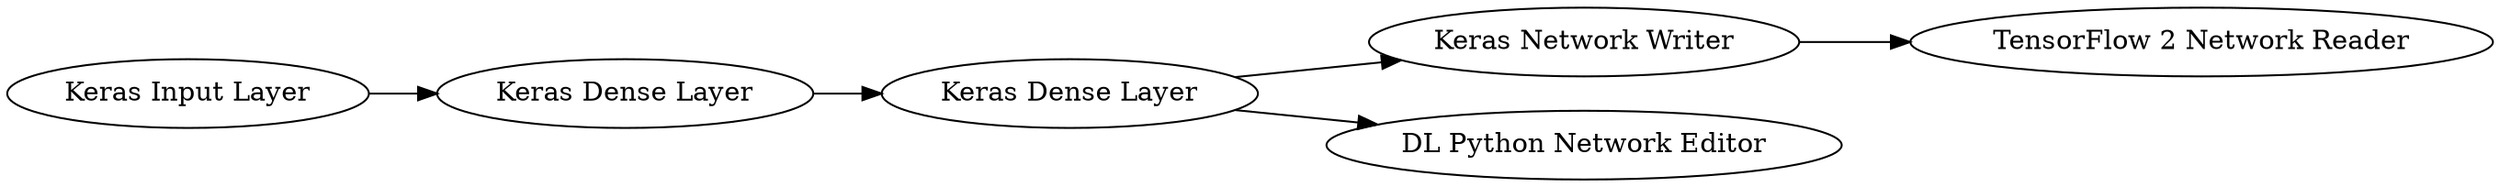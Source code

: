 digraph {
	1 [label="Keras Input Layer"]
	2 [label="Keras Dense Layer"]
	4 [label="Keras Dense Layer"]
	5 [label="Keras Network Writer"]
	7 [label="DL Python Network Editor"]
	8 [label="TensorFlow 2 Network Reader"]
	1 -> 2
	2 -> 4
	4 -> 5
	4 -> 7
	5 -> 8
	rankdir=LR
}
